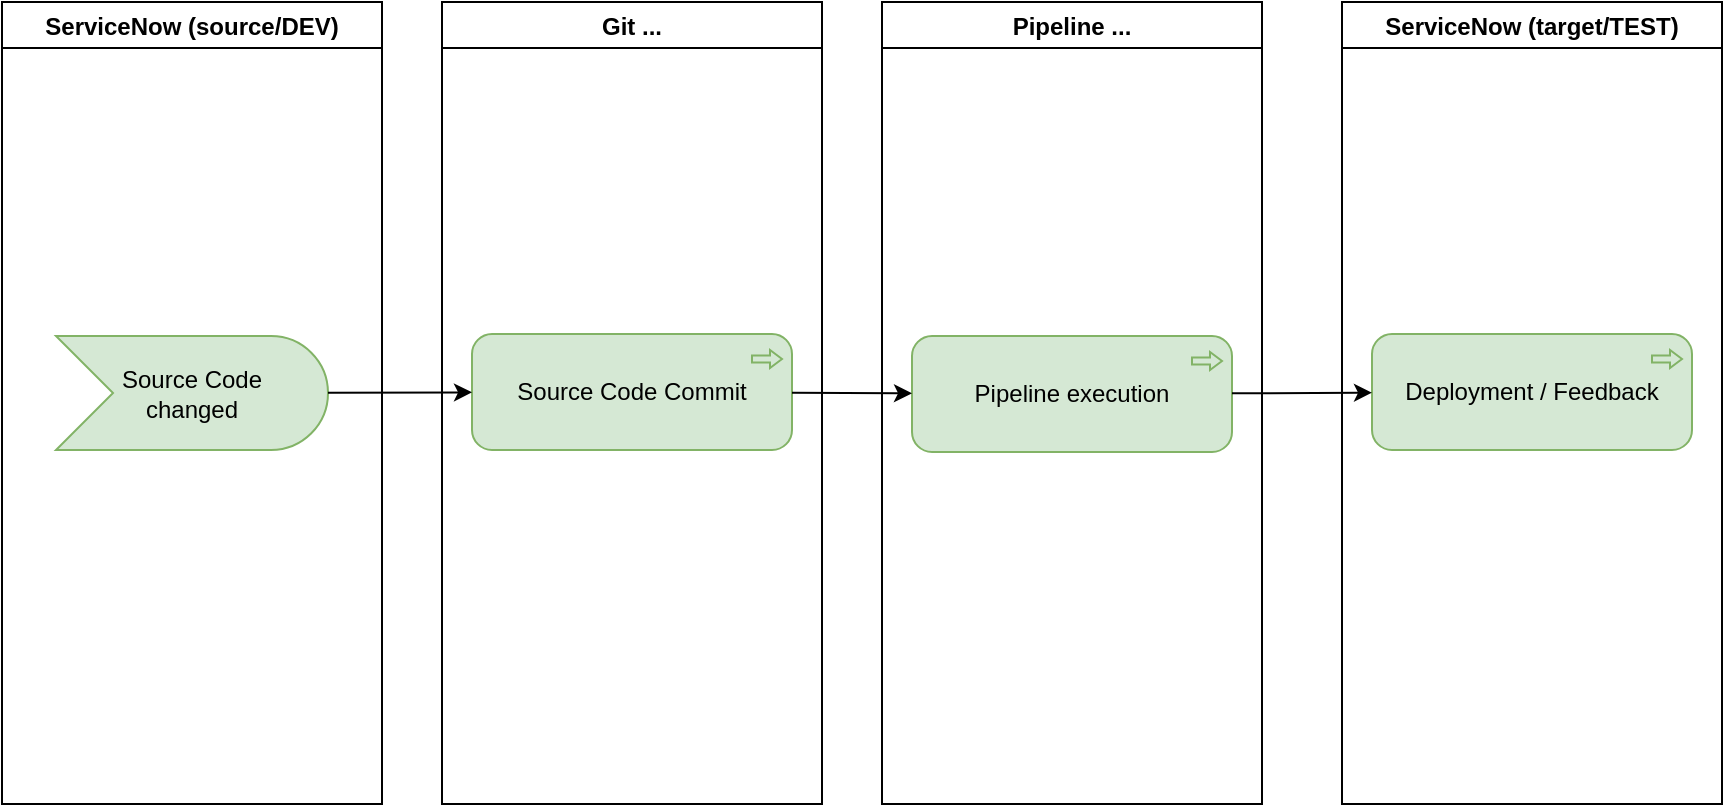 <mxfile version="21.3.3" type="github" pages="5">
  <diagram id="Sc14ZII5uoRKNZlVD90k" name="concept">
    <mxGraphModel dx="1809" dy="973" grid="1" gridSize="10" guides="1" tooltips="1" connect="1" arrows="1" fold="1" page="1" pageScale="1" pageWidth="1169" pageHeight="827" math="0" shadow="0">
      <root>
        <mxCell id="0" />
        <mxCell id="1" parent="0" />
        <mxCell id="puMBQeqeTpWvrjrb3OdP-1" value="ServiceNow (source/DEV)" style="swimlane;" vertex="1" parent="1">
          <mxGeometry x="140" y="190" width="190" height="401" as="geometry">
            <mxRectangle x="10" y="190" width="110" height="30" as="alternateBounds" />
          </mxGeometry>
        </mxCell>
        <mxCell id="v-R775QLb7K6Q67dEHI1-1" value="Source Code &lt;br&gt;changed" style="html=1;outlineConnect=0;whiteSpace=wrap;fillColor=#d5e8d4;shape=mxgraph.archimate3.event;strokeColor=#82b366;" vertex="1" parent="puMBQeqeTpWvrjrb3OdP-1">
          <mxGeometry x="27" y="167" width="136" height="57" as="geometry" />
        </mxCell>
        <mxCell id="puMBQeqeTpWvrjrb3OdP-14" value="Git ..." style="swimlane;" vertex="1" parent="1">
          <mxGeometry x="360" y="190" width="190" height="401" as="geometry" />
        </mxCell>
        <mxCell id="7e_bq4CgVROszNn9BkB4-1" value="Source Code Commit" style="html=1;outlineConnect=0;whiteSpace=wrap;fillColor=#d5e8d4;shape=mxgraph.archimate3.application;appType=proc;archiType=rounded;strokeColor=#82b366;" vertex="1" parent="puMBQeqeTpWvrjrb3OdP-14">
          <mxGeometry x="15" y="166" width="160" height="58" as="geometry" />
        </mxCell>
        <mxCell id="puMBQeqeTpWvrjrb3OdP-15" value="Pipeline ..." style="swimlane;" vertex="1" parent="1">
          <mxGeometry x="580" y="190" width="190" height="401" as="geometry" />
        </mxCell>
        <mxCell id="FpccCggEMooWjYoVqN9N-2" value="Pipeline execution" style="html=1;outlineConnect=0;whiteSpace=wrap;fillColor=#d5e8d4;shape=mxgraph.archimate3.application;appType=proc;archiType=rounded;strokeColor=#82b366;" vertex="1" parent="puMBQeqeTpWvrjrb3OdP-15">
          <mxGeometry x="15" y="167" width="160" height="58" as="geometry" />
        </mxCell>
        <mxCell id="puMBQeqeTpWvrjrb3OdP-16" value="ServiceNow (target/TEST)" style="swimlane;" vertex="1" parent="1">
          <mxGeometry x="810" y="190" width="190" height="401" as="geometry">
            <mxRectangle x="10" y="190" width="110" height="30" as="alternateBounds" />
          </mxGeometry>
        </mxCell>
        <mxCell id="FpccCggEMooWjYoVqN9N-5" value="Deployment / Feedback" style="html=1;outlineConnect=0;whiteSpace=wrap;fillColor=#d5e8d4;shape=mxgraph.archimate3.application;appType=proc;archiType=rounded;strokeColor=#82b366;" vertex="1" parent="puMBQeqeTpWvrjrb3OdP-16">
          <mxGeometry x="15" y="166" width="160" height="58" as="geometry" />
        </mxCell>
        <mxCell id="FpccCggEMooWjYoVqN9N-1" value="" style="edgeStyle=none;rounded=0;orthogonalLoop=1;jettySize=auto;html=1;fontSize=6;" edge="1" parent="1" source="v-R775QLb7K6Q67dEHI1-1" target="7e_bq4CgVROszNn9BkB4-1">
          <mxGeometry relative="1" as="geometry">
            <mxPoint x="332" y="104" as="sourcePoint" />
            <mxPoint x="332" y="201" as="targetPoint" />
          </mxGeometry>
        </mxCell>
        <mxCell id="FpccCggEMooWjYoVqN9N-3" value="" style="edgeStyle=none;rounded=0;orthogonalLoop=1;jettySize=auto;html=1;fontSize=6;" edge="1" parent="1" source="7e_bq4CgVROszNn9BkB4-1" target="FpccCggEMooWjYoVqN9N-2">
          <mxGeometry relative="1" as="geometry">
            <mxPoint x="313" y="395" as="sourcePoint" />
            <mxPoint x="385" y="395" as="targetPoint" />
          </mxGeometry>
        </mxCell>
        <mxCell id="FpccCggEMooWjYoVqN9N-4" value="" style="edgeStyle=none;rounded=0;orthogonalLoop=1;jettySize=auto;html=1;fontSize=6;" edge="1" parent="1" source="FpccCggEMooWjYoVqN9N-2" target="FpccCggEMooWjYoVqN9N-5">
          <mxGeometry relative="1" as="geometry">
            <mxPoint x="323" y="405" as="sourcePoint" />
            <mxPoint x="395" y="405" as="targetPoint" />
          </mxGeometry>
        </mxCell>
      </root>
    </mxGraphModel>
  </diagram>
  <diagram name="SnUpdate" id="tdeDllHcojzimRUx3aYF">
    <mxGraphModel dx="2171" dy="1167" grid="0" gridSize="10" guides="1" tooltips="1" connect="1" arrows="1" fold="1" page="1" pageScale="1" pageWidth="1169" pageHeight="827" math="0" shadow="0">
      <root>
        <mxCell id="0" />
        <mxCell id="1" parent="0" />
        <mxCell id="HnHZtSFfSMReXQ9yPPB1-2" value="ServiceNow object" style="html=1;outlineConnect=0;whiteSpace=wrap;fillColor=#d5e8d4;shape=mxgraph.archimate3.application;appType=comp;archiType=square;strokeColor=#82b366;verticalAlign=middle;align=center;" parent="1" vertex="1">
          <mxGeometry x="387" y="268.25" width="151" height="71.5" as="geometry" />
        </mxCell>
        <mxCell id="HnHZtSFfSMReXQ9yPPB1-6" value="ServiceNow object created/updated" style="html=1;outlineConnect=0;whiteSpace=wrap;fillColor=#d5e8d4;shape=mxgraph.archimate3.event;strokeColor=#82b366;" parent="1" vertex="1">
          <mxGeometry x="171" y="275.5" width="136" height="57" as="geometry" />
        </mxCell>
        <mxCell id="HnHZtSFfSMReXQ9yPPB1-7" value="" style="edgeStyle=none;rounded=0;orthogonalLoop=1;jettySize=auto;html=1;fontSize=6;" parent="1" source="HnHZtSFfSMReXQ9yPPB1-6" target="HnHZtSFfSMReXQ9yPPB1-2" edge="1">
          <mxGeometry relative="1" as="geometry">
            <mxPoint x="365.5" y="208.25" as="sourcePoint" />
            <mxPoint x="415.406" y="292.25" as="targetPoint" />
          </mxGeometry>
        </mxCell>
        <mxCell id="HnHZtSFfSMReXQ9yPPB1-8" value="&lt;div style=&quot;box-sizing: border-box ; width: 100% ; background: #e4e4e4 ; padding: 2px&quot;&gt;&amp;lt;&amp;nbsp;sys_update_set&amp;nbsp;&amp;gt;&lt;/div&gt;&lt;table style=&quot;width: 100% ; font-size: 1em&quot; cellpadding=&quot;2&quot; cellspacing=&quot;0&quot;&gt;&lt;tbody&gt;&lt;tr&gt;&lt;td&gt;PK&lt;/td&gt;&lt;td&gt;sys_id&lt;/td&gt;&lt;/tr&gt;&lt;tr&gt;&lt;td&gt;&lt;/td&gt;&lt;td&gt;state&lt;/td&gt;&lt;/tr&gt;&lt;tr&gt;&lt;td&gt;&lt;br&gt;&lt;/td&gt;&lt;td&gt;&lt;br&gt;&lt;/td&gt;&lt;/tr&gt;&lt;tr&gt;&lt;td&gt;&lt;br&gt;&lt;/td&gt;&lt;td&gt;&lt;/td&gt;&lt;/tr&gt;&lt;/tbody&gt;&lt;/table&gt;" style="verticalAlign=top;align=left;overflow=fill;html=1;rounded=0;shadow=0;comic=0;labelBackgroundColor=none;strokeWidth=1;fontFamily=Verdana;fontSize=12" parent="1" vertex="1">
          <mxGeometry x="809" y="169" width="134" height="90" as="geometry" />
        </mxCell>
        <mxCell id="HnHZtSFfSMReXQ9yPPB1-13" value="" style="html=1;endArrow=open;elbow=vertical;endFill=0;dashed=1;dashPattern=1 4;rounded=0;fillColor=#00b9f2;" parent="1" source="HnHZtSFfSMReXQ9yPPB1-2" target="w_9lB5d_g-edfzFSBor1-1" edge="1">
          <mxGeometry width="160" relative="1" as="geometry">
            <mxPoint x="595.999" y="295.25" as="sourcePoint" />
            <mxPoint x="742.261" y="405.25" as="targetPoint" />
          </mxGeometry>
        </mxCell>
        <mxCell id="w_9lB5d_g-edfzFSBor1-1" value="&lt;div style=&quot;box-sizing: border-box ; width: 100% ; background: #e4e4e4 ; padding: 2px&quot;&gt;&amp;lt;&amp;nbsp;sys_update_xml&amp;nbsp;&amp;gt;&lt;/div&gt;&lt;table style=&quot;width: 100% ; font-size: 1em&quot; cellpadding=&quot;2&quot; cellspacing=&quot;0&quot;&gt;&lt;tbody&gt;&lt;tr&gt;&lt;td&gt;PK&lt;/td&gt;&lt;td&gt;sys_id&lt;/td&gt;&lt;/tr&gt;&lt;tr&gt;&lt;td&gt;&lt;/td&gt;&lt;td&gt;payload&lt;br&gt;name&lt;/td&gt;&lt;/tr&gt;&lt;tr&gt;&lt;td&gt;&lt;br&gt;&lt;/td&gt;&lt;td&gt;&lt;br&gt;&lt;/td&gt;&lt;/tr&gt;&lt;tr&gt;&lt;td&gt;&lt;br&gt;&lt;/td&gt;&lt;td&gt;&lt;/td&gt;&lt;/tr&gt;&lt;/tbody&gt;&lt;/table&gt;" style="verticalAlign=top;align=left;overflow=fill;html=1;rounded=0;shadow=0;comic=0;labelBackgroundColor=none;strokeWidth=1;fontFamily=Verdana;fontSize=12" vertex="1" parent="1">
          <mxGeometry x="618" y="259" width="134" height="90" as="geometry" />
        </mxCell>
        <mxCell id="w_9lB5d_g-edfzFSBor1-2" value="" style="html=1;endArrow=open;elbow=vertical;endFill=0;dashed=1;dashPattern=1 4;rounded=0;fillColor=#00b9f2;" edge="1" parent="1" source="w_9lB5d_g-edfzFSBor1-1" target="HnHZtSFfSMReXQ9yPPB1-8">
          <mxGeometry width="160" relative="1" as="geometry">
            <mxPoint x="720" y="182.75" as="sourcePoint" />
            <mxPoint x="579" y="176.75" as="targetPoint" />
          </mxGeometry>
        </mxCell>
      </root>
    </mxGraphModel>
  </diagram>
  <diagram name="GitHub" id="6QIpwZjDjoLpeh9Ns2bE">
    <mxGraphModel dx="2171" dy="1167" grid="0" gridSize="10" guides="1" tooltips="1" connect="1" arrows="1" fold="1" page="1" pageScale="1" pageWidth="1169" pageHeight="827" math="0" shadow="0">
      <root>
        <mxCell id="Zt4jJr7SUkMoKh3GxuXT-0" />
        <mxCell id="Zt4jJr7SUkMoKh3GxuXT-1" parent="Zt4jJr7SUkMoKh3GxuXT-0" />
        <mxCell id="Zt4jJr7SUkMoKh3GxuXT-3" value="Business Rule" style="html=1;outlineConnect=0;whiteSpace=wrap;fillColor=#d5e8d4;shape=mxgraph.archimate3.application;appType=comp;archiType=square;strokeColor=#82b366;verticalAlign=top;align=left;" vertex="1" parent="Zt4jJr7SUkMoKh3GxuXT-1">
          <mxGeometry x="179" y="257.5" width="307" height="110" as="geometry" />
        </mxCell>
        <mxCell id="Zt4jJr7SUkMoKh3GxuXT-4" value="&amp;lt;Commit2GitRepository&amp;gt;" style="html=1;outlineConnect=0;whiteSpace=wrap;fillColor=#d5e8d4;shape=mxgraph.archimate3.application;appType=proc;archiType=rounded;strokeColor=#82b366;" vertex="1" parent="Zt4jJr7SUkMoKh3GxuXT-1">
          <mxGeometry x="202.5" y="281.5" width="260" height="58" as="geometry" />
        </mxCell>
        <mxCell id="Zt4jJr7SUkMoKh3GxuXT-5" value="SubFlow" style="html=1;outlineConnect=0;whiteSpace=wrap;fillColor=#d5e8d4;shape=mxgraph.archimate3.application;appType=comp;archiType=square;strokeColor=#82b366;verticalAlign=top;align=left;" vertex="1" parent="Zt4jJr7SUkMoKh3GxuXT-1">
          <mxGeometry x="179" y="390" width="306" height="102" as="geometry" />
        </mxCell>
        <mxCell id="Zt4jJr7SUkMoKh3GxuXT-6" value="&amp;lt;DevSecOps-Commit-UpdateSet&amp;gt;" style="html=1;outlineConnect=0;whiteSpace=wrap;fillColor=#d5e8d4;shape=mxgraph.archimate3.application;appType=proc;archiType=rounded;strokeColor=#82b366;verticalAlign=middle;" vertex="1" parent="Zt4jJr7SUkMoKh3GxuXT-1">
          <mxGeometry x="205" y="412.5" width="260" height="58.5" as="geometry" />
        </mxCell>
        <mxCell id="Zt4jJr7SUkMoKh3GxuXT-7" value="Update Set &lt;br&gt;completed" style="html=1;outlineConnect=0;whiteSpace=wrap;fillColor=#d5e8d4;shape=mxgraph.archimate3.event;strokeColor=#82b366;" vertex="1" parent="Zt4jJr7SUkMoKh3GxuXT-1">
          <mxGeometry x="264" y="127.5" width="136" height="57" as="geometry" />
        </mxCell>
        <mxCell id="Zt4jJr7SUkMoKh3GxuXT-8" value="" style="edgeStyle=none;rounded=0;orthogonalLoop=1;jettySize=auto;html=1;fontSize=6;" edge="1" parent="Zt4jJr7SUkMoKh3GxuXT-1" source="Zt4jJr7SUkMoKh3GxuXT-7" target="Zt4jJr7SUkMoKh3GxuXT-4">
          <mxGeometry relative="1" as="geometry">
            <mxPoint x="282.5" y="197.5" as="sourcePoint" />
            <mxPoint x="327.5" y="197.5" as="targetPoint" />
          </mxGeometry>
        </mxCell>
        <mxCell id="Zt4jJr7SUkMoKh3GxuXT-9" value="&lt;div style=&quot;box-sizing: border-box ; width: 100% ; background: #e4e4e4 ; padding: 2px&quot;&gt;&amp;lt;&amp;nbsp;sys_update_set&amp;nbsp;&amp;gt;&lt;/div&gt;&lt;table style=&quot;width: 100% ; font-size: 1em&quot; cellpadding=&quot;2&quot; cellspacing=&quot;0&quot;&gt;&lt;tbody&gt;&lt;tr&gt;&lt;td&gt;PK&lt;/td&gt;&lt;td&gt;sys_id&lt;/td&gt;&lt;/tr&gt;&lt;tr&gt;&lt;td&gt;&lt;/td&gt;&lt;td&gt;state&lt;/td&gt;&lt;/tr&gt;&lt;tr&gt;&lt;td&gt;&lt;br&gt;&lt;/td&gt;&lt;td&gt;&lt;br&gt;&lt;/td&gt;&lt;/tr&gt;&lt;tr&gt;&lt;td&gt;&lt;br&gt;&lt;/td&gt;&lt;td&gt;&lt;/td&gt;&lt;/tr&gt;&lt;/tbody&gt;&lt;/table&gt;" style="verticalAlign=top;align=left;overflow=fill;html=1;rounded=0;shadow=0;comic=0;labelBackgroundColor=none;strokeWidth=1;fontFamily=Verdana;fontSize=12" vertex="1" parent="Zt4jJr7SUkMoKh3GxuXT-1">
          <mxGeometry x="486" y="111" width="134" height="90" as="geometry" />
        </mxCell>
        <mxCell id="Zt4jJr7SUkMoKh3GxuXT-10" value="GitHub" style="swimlane;" vertex="1" parent="Zt4jJr7SUkMoKh3GxuXT-1">
          <mxGeometry x="812" y="390" width="121" height="96" as="geometry" />
        </mxCell>
        <mxCell id="Zt4jJr7SUkMoKh3GxuXT-11" value="API" style="html=1;outlineConnect=0;whiteSpace=wrap;fillColor=#dae8fc;shape=mxgraph.archimate3.application;appType=interface;archiType=square;strokeColor=#6c8ebf;verticalAlign=middle;" vertex="1" parent="Zt4jJr7SUkMoKh3GxuXT-10">
          <mxGeometry x="24.5" y="32.25" width="72" height="35" as="geometry" />
        </mxCell>
        <mxCell id="Zt4jJr7SUkMoKh3GxuXT-12" value="" style="html=1;endArrow=block;dashed=1;elbow=vertical;endFill=1;dashPattern=6 4;rounded=0;fontSize=12;" edge="1" parent="Zt4jJr7SUkMoKh3GxuXT-1" source="Zt4jJr7SUkMoKh3GxuXT-4" target="Zt4jJr7SUkMoKh3GxuXT-6">
          <mxGeometry width="160" relative="1" as="geometry">
            <mxPoint x="255.5" y="492.5" as="sourcePoint" />
            <mxPoint x="488.04" y="541" as="targetPoint" />
          </mxGeometry>
        </mxCell>
        <mxCell id="Zt4jJr7SUkMoKh3GxuXT-14" value="" style="html=1;endArrow=open;elbow=vertical;endFill=0;dashed=1;dashPattern=1 4;rounded=0;fillColor=#00b9f2;" edge="1" parent="Zt4jJr7SUkMoKh3GxuXT-1" source="Zt4jJr7SUkMoKh3GxuXT-7" target="Zt4jJr7SUkMoKh3GxuXT-9">
          <mxGeometry width="160" relative="1" as="geometry">
            <mxPoint x="512.999" y="284.5" as="sourcePoint" />
            <mxPoint x="659.261" y="394.5" as="targetPoint" />
          </mxGeometry>
        </mxCell>
        <mxCell id="Zt4jJr7SUkMoKh3GxuXT-15" value="" style="html=1;endArrow=block;dashed=1;elbow=vertical;endFill=1;dashPattern=6 4;rounded=0;fontSize=12;" edge="1" parent="Zt4jJr7SUkMoKh3GxuXT-1" source="Zt4jJr7SUkMoKh3GxuXT-19" target="Zt4jJr7SUkMoKh3GxuXT-11">
          <mxGeometry width="160" relative="1" as="geometry">
            <mxPoint x="714" y="696.524" as="sourcePoint" />
            <mxPoint x="718.5" y="660.646" as="targetPoint" />
          </mxGeometry>
        </mxCell>
        <mxCell id="Zt4jJr7SUkMoKh3GxuXT-16" value="Flow Action" style="html=1;outlineConnect=0;whiteSpace=wrap;fillColor=#d5e8d4;shape=mxgraph.archimate3.application;appType=comp;archiType=square;strokeColor=#82b366;verticalAlign=top;" vertex="1" parent="Zt4jJr7SUkMoKh3GxuXT-1">
          <mxGeometry x="529" y="392" width="239" height="96" as="geometry" />
        </mxCell>
        <mxCell id="Zt4jJr7SUkMoKh3GxuXT-19" value="&amp;lt;Create or update a File&amp;gt;" style="html=1;outlineConnect=0;whiteSpace=wrap;fillColor=#d5e8d4;shape=mxgraph.archimate3.application;appType=proc;archiType=rounded;strokeColor=#82b366;" vertex="1" parent="Zt4jJr7SUkMoKh3GxuXT-1">
          <mxGeometry x="573" y="418.75" width="175" height="46" as="geometry" />
        </mxCell>
        <mxCell id="Zt4jJr7SUkMoKh3GxuXT-20" value="" style="html=1;endArrow=block;dashed=1;elbow=vertical;endFill=1;dashPattern=6 4;rounded=0;fontSize=12;" edge="1" parent="Zt4jJr7SUkMoKh3GxuXT-1" source="Zt4jJr7SUkMoKh3GxuXT-6" target="Zt4jJr7SUkMoKh3GxuXT-19">
          <mxGeometry width="160" relative="1" as="geometry">
            <mxPoint x="835" y="506" as="sourcePoint" />
            <mxPoint x="967" y="512" as="targetPoint" />
          </mxGeometry>
        </mxCell>
        <mxCell id="Zt4jJr7SUkMoKh3GxuXT-24" value="As many SubFlow calls as relevant JS Scripts" style="strokeWidth=1;shadow=0;dashed=0;align=center;html=1;shape=mxgraph.mockup.text.stickyNote2;fontColor=#666666;mainText=;fontSize=17;whiteSpace=wrap;fillColor=#ffffcc;strokeColor=#F62E00;" vertex="1" parent="Zt4jJr7SUkMoKh3GxuXT-1">
          <mxGeometry x="583.5" y="250" width="154" height="107" as="geometry" />
        </mxCell>
        <mxCell id="Zt4jJr7SUkMoKh3GxuXT-25" value="&lt;div style=&quot;box-sizing: border-box ; width: 100% ; background: #e4e4e4 ; padding: 2px&quot;&gt;&amp;lt;&amp;nbsp;sys_update_xml&amp;nbsp;&amp;gt;&lt;/div&gt;&lt;table style=&quot;width: 100% ; font-size: 1em&quot; cellpadding=&quot;2&quot; cellspacing=&quot;0&quot;&gt;&lt;tbody&gt;&lt;tr&gt;&lt;td&gt;PK&lt;/td&gt;&lt;td&gt;sys_id&lt;/td&gt;&lt;/tr&gt;&lt;tr&gt;&lt;td&gt;&lt;/td&gt;&lt;td&gt;payload&lt;br&gt;name&lt;/td&gt;&lt;/tr&gt;&lt;tr&gt;&lt;td&gt;&lt;br&gt;&lt;/td&gt;&lt;td&gt;&lt;br&gt;&lt;/td&gt;&lt;/tr&gt;&lt;tr&gt;&lt;td&gt;&lt;br&gt;&lt;/td&gt;&lt;td&gt;&lt;/td&gt;&lt;/tr&gt;&lt;/tbody&gt;&lt;/table&gt;" style="verticalAlign=top;align=left;overflow=fill;html=1;rounded=0;shadow=0;comic=0;labelBackgroundColor=none;strokeWidth=1;fontFamily=Verdana;fontSize=12" vertex="1" parent="Zt4jJr7SUkMoKh3GxuXT-1">
          <mxGeometry x="695" y="111" width="134" height="90" as="geometry" />
        </mxCell>
        <mxCell id="Zt4jJr7SUkMoKh3GxuXT-26" value="" style="html=1;endArrow=open;elbow=vertical;endFill=0;dashed=1;dashPattern=1 4;rounded=0;fillColor=#00b9f2;" edge="1" parent="Zt4jJr7SUkMoKh3GxuXT-1" source="Zt4jJr7SUkMoKh3GxuXT-9" target="Zt4jJr7SUkMoKh3GxuXT-25">
          <mxGeometry width="160" relative="1" as="geometry">
            <mxPoint x="410" y="166" as="sourcePoint" />
            <mxPoint x="496" y="166" as="targetPoint" />
          </mxGeometry>
        </mxCell>
      </root>
    </mxGraphModel>
  </diagram>
  <diagram name="Copy of Copy of Page-1" id="8cnrJujduX2VeUKDUikc">
    <mxGraphModel dx="2171" dy="1167" grid="0" gridSize="10" guides="1" tooltips="1" connect="1" arrows="1" fold="1" page="1" pageScale="1" pageWidth="1169" pageHeight="827" math="0" shadow="0">
      <root>
        <mxCell id="0cq8JgJz1qwuGxeb9Wd8-0" />
        <mxCell id="0cq8JgJz1qwuGxeb9Wd8-1" parent="0cq8JgJz1qwuGxeb9Wd8-0" />
        <mxCell id="0cq8JgJz1qwuGxeb9Wd8-2" value="Script Include" style="html=1;outlineConnect=0;whiteSpace=wrap;fillColor=#fff2cc;shape=mxgraph.archimate3.application;appType=comp;archiType=square;strokeColor=#d6b656;verticalAlign=bottom;align=right;dashed=1;" vertex="1" parent="0cq8JgJz1qwuGxeb9Wd8-1">
          <mxGeometry x="400" y="236" width="335" height="253" as="geometry" />
        </mxCell>
        <mxCell id="0cq8JgJz1qwuGxeb9Wd8-3" value="Business Rule" style="html=1;outlineConnect=0;whiteSpace=wrap;fillColor=#d5e8d4;shape=mxgraph.archimate3.application;appType=comp;archiType=square;strokeColor=#82b366;verticalAlign=top;align=left;" vertex="1" parent="0cq8JgJz1qwuGxeb9Wd8-1">
          <mxGeometry x="179" y="176.5" width="307" height="110" as="geometry" />
        </mxCell>
        <mxCell id="0cq8JgJz1qwuGxeb9Wd8-4" value="&amp;lt;Commit2GitRepository&amp;gt;" style="html=1;outlineConnect=0;whiteSpace=wrap;fillColor=#d5e8d4;shape=mxgraph.archimate3.application;appType=proc;archiType=rounded;strokeColor=#82b366;" vertex="1" parent="0cq8JgJz1qwuGxeb9Wd8-1">
          <mxGeometry x="202.5" y="200.5" width="260" height="58" as="geometry" />
        </mxCell>
        <mxCell id="0cq8JgJz1qwuGxeb9Wd8-5" value="SubFlow" style="html=1;outlineConnect=0;whiteSpace=wrap;fillColor=#d5e8d4;shape=mxgraph.archimate3.application;appType=comp;archiType=square;strokeColor=#82b366;verticalAlign=top;align=left;" vertex="1" parent="0cq8JgJz1qwuGxeb9Wd8-1">
          <mxGeometry x="179" y="309" width="306" height="102" as="geometry" />
        </mxCell>
        <mxCell id="0cq8JgJz1qwuGxeb9Wd8-6" value="&amp;lt;ALDI DevOps resume GitLab Job&amp;gt;" style="html=1;outlineConnect=0;whiteSpace=wrap;fillColor=#d5e8d4;shape=mxgraph.archimate3.application;appType=proc;archiType=rounded;strokeColor=#82b366;verticalAlign=middle;" vertex="1" parent="0cq8JgJz1qwuGxeb9Wd8-1">
          <mxGeometry x="205" y="331.5" width="260" height="58.5" as="geometry" />
        </mxCell>
        <mxCell id="0cq8JgJz1qwuGxeb9Wd8-7" value="Update Set &lt;br&gt;completed" style="html=1;outlineConnect=0;whiteSpace=wrap;fillColor=#d5e8d4;shape=mxgraph.archimate3.event;strokeColor=#82b366;" vertex="1" parent="0cq8JgJz1qwuGxeb9Wd8-1">
          <mxGeometry x="264" y="46.5" width="136" height="57" as="geometry" />
        </mxCell>
        <mxCell id="0cq8JgJz1qwuGxeb9Wd8-8" value="" style="edgeStyle=none;rounded=0;orthogonalLoop=1;jettySize=auto;html=1;fontSize=6;" edge="1" parent="0cq8JgJz1qwuGxeb9Wd8-1" source="0cq8JgJz1qwuGxeb9Wd8-7" target="0cq8JgJz1qwuGxeb9Wd8-4">
          <mxGeometry relative="1" as="geometry">
            <mxPoint x="282.5" y="116.5" as="sourcePoint" />
            <mxPoint x="327.5" y="116.5" as="targetPoint" />
          </mxGeometry>
        </mxCell>
        <mxCell id="0cq8JgJz1qwuGxeb9Wd8-9" value="&lt;div style=&quot;box-sizing: border-box ; width: 100% ; background: #e4e4e4 ; padding: 2px&quot;&gt;&amp;lt;&amp;nbsp;sys_update_set&amp;nbsp;&amp;gt;&lt;/div&gt;&lt;table style=&quot;width: 100% ; font-size: 1em&quot; cellpadding=&quot;2&quot; cellspacing=&quot;0&quot;&gt;&lt;tbody&gt;&lt;tr&gt;&lt;td&gt;PK&lt;/td&gt;&lt;td&gt;sys_id&lt;/td&gt;&lt;/tr&gt;&lt;tr&gt;&lt;td&gt;&lt;/td&gt;&lt;td&gt;state&lt;/td&gt;&lt;/tr&gt;&lt;tr&gt;&lt;td&gt;&lt;br&gt;&lt;/td&gt;&lt;td&gt;&lt;br&gt;&lt;/td&gt;&lt;/tr&gt;&lt;tr&gt;&lt;td&gt;&lt;br&gt;&lt;/td&gt;&lt;td&gt;&lt;/td&gt;&lt;/tr&gt;&lt;/tbody&gt;&lt;/table&gt;" style="verticalAlign=top;align=left;overflow=fill;html=1;rounded=0;shadow=0;comic=0;labelBackgroundColor=none;strokeWidth=1;fontFamily=Verdana;fontSize=12" vertex="1" parent="0cq8JgJz1qwuGxeb9Wd8-1">
          <mxGeometry x="486" y="30" width="134" height="90" as="geometry" />
        </mxCell>
        <mxCell id="0cq8JgJz1qwuGxeb9Wd8-10" value="GitLab" style="swimlane;" vertex="1" parent="0cq8JgJz1qwuGxeb9Wd8-1">
          <mxGeometry x="866" y="224.5" width="121" height="90" as="geometry" />
        </mxCell>
        <mxCell id="0cq8JgJz1qwuGxeb9Wd8-11" value="API" style="html=1;outlineConnect=0;whiteSpace=wrap;fillColor=#dae8fc;shape=mxgraph.archimate3.application;appType=interface;archiType=square;strokeColor=#6c8ebf;verticalAlign=middle;" vertex="1" parent="0cq8JgJz1qwuGxeb9Wd8-10">
          <mxGeometry x="24.5" y="35.5" width="72" height="35" as="geometry" />
        </mxCell>
        <mxCell id="0cq8JgJz1qwuGxeb9Wd8-12" value="" style="html=1;endArrow=block;dashed=1;elbow=vertical;endFill=1;dashPattern=6 4;rounded=0;fontSize=12;" edge="1" parent="0cq8JgJz1qwuGxeb9Wd8-1" source="0cq8JgJz1qwuGxeb9Wd8-4" target="0cq8JgJz1qwuGxeb9Wd8-6">
          <mxGeometry width="160" relative="1" as="geometry">
            <mxPoint x="255.5" y="411.5" as="sourcePoint" />
            <mxPoint x="488.04" y="460" as="targetPoint" />
          </mxGeometry>
        </mxCell>
        <mxCell id="0cq8JgJz1qwuGxeb9Wd8-13" value="ALDIDevOpsSrGitLab" style="html=1;outlineConnect=0;whiteSpace=wrap;fillColor=#d5e8d4;shape=mxgraph.archimate3.application;appType=comp;archiType=square;strokeColor=#82b366;verticalAlign=middle;" vertex="1" parent="0cq8JgJz1qwuGxeb9Wd8-1">
          <mxGeometry x="529" y="411" width="190" height="52" as="geometry" />
        </mxCell>
        <mxCell id="0cq8JgJz1qwuGxeb9Wd8-14" value="" style="html=1;endArrow=open;elbow=vertical;endFill=0;dashed=1;dashPattern=1 4;rounded=0;fillColor=#00b9f2;" edge="1" parent="0cq8JgJz1qwuGxeb9Wd8-1" source="0cq8JgJz1qwuGxeb9Wd8-7" target="0cq8JgJz1qwuGxeb9Wd8-9">
          <mxGeometry width="160" relative="1" as="geometry">
            <mxPoint x="512.999" y="203.5" as="sourcePoint" />
            <mxPoint x="659.261" y="313.5" as="targetPoint" />
          </mxGeometry>
        </mxCell>
        <mxCell id="0cq8JgJz1qwuGxeb9Wd8-15" value="" style="html=1;endArrow=block;dashed=1;elbow=vertical;endFill=1;dashPattern=6 4;rounded=0;fontSize=12;" edge="1" parent="0cq8JgJz1qwuGxeb9Wd8-1" source="0cq8JgJz1qwuGxeb9Wd8-16" target="0cq8JgJz1qwuGxeb9Wd8-11">
          <mxGeometry width="160" relative="1" as="geometry">
            <mxPoint x="714" y="615.524" as="sourcePoint" />
            <mxPoint x="718.5" y="579.646" as="targetPoint" />
          </mxGeometry>
        </mxCell>
        <mxCell id="0cq8JgJz1qwuGxeb9Wd8-16" value="Flow Action" style="html=1;outlineConnect=0;whiteSpace=wrap;fillColor=#d5e8d4;shape=mxgraph.archimate3.application;appType=comp;archiType=square;strokeColor=#82b366;verticalAlign=top;" vertex="1" parent="0cq8JgJz1qwuGxeb9Wd8-1">
          <mxGeometry x="529" y="176.5" width="300" height="202" as="geometry" />
        </mxCell>
        <mxCell id="0cq8JgJz1qwuGxeb9Wd8-17" value="&amp;lt;ALDI&amp;nbsp;DevOps Get Job response&amp;gt;" style="html=1;outlineConnect=0;whiteSpace=wrap;fillColor=#d5e8d4;shape=mxgraph.archimate3.application;appType=proc;archiType=rounded;strokeColor=#82b366;" vertex="1" parent="0cq8JgJz1qwuGxeb9Wd8-1">
          <mxGeometry x="541" y="259.5" width="276" height="46" as="geometry" />
        </mxCell>
        <mxCell id="0cq8JgJz1qwuGxeb9Wd8-18" value="&amp;lt;ALDI&amp;nbsp;DevOps Get Artifact as Table Attachment&amp;gt;" style="html=1;outlineConnect=0;whiteSpace=wrap;fillColor=#d5e8d4;shape=mxgraph.archimate3.application;appType=proc;archiType=rounded;strokeColor=#82b366;" vertex="1" parent="0cq8JgJz1qwuGxeb9Wd8-1">
          <mxGeometry x="541" y="200.5" width="276" height="46" as="geometry" />
        </mxCell>
        <mxCell id="0cq8JgJz1qwuGxeb9Wd8-19" value="&amp;lt;ALDI&amp;nbsp;DevOps GitLab REST call&amp;gt;" style="html=1;outlineConnect=0;whiteSpace=wrap;fillColor=#d5e8d4;shape=mxgraph.archimate3.application;appType=proc;archiType=rounded;strokeColor=#82b366;" vertex="1" parent="0cq8JgJz1qwuGxeb9Wd8-1">
          <mxGeometry x="540" y="318.5" width="276" height="46" as="geometry" />
        </mxCell>
        <mxCell id="0cq8JgJz1qwuGxeb9Wd8-20" value="" style="html=1;endArrow=block;dashed=1;elbow=vertical;endFill=1;dashPattern=6 4;rounded=0;fontSize=12;" edge="1" parent="0cq8JgJz1qwuGxeb9Wd8-1" source="0cq8JgJz1qwuGxeb9Wd8-6" target="0cq8JgJz1qwuGxeb9Wd8-19">
          <mxGeometry width="160" relative="1" as="geometry">
            <mxPoint x="835" y="425" as="sourcePoint" />
            <mxPoint x="967" y="431" as="targetPoint" />
          </mxGeometry>
        </mxCell>
        <mxCell id="0cq8JgJz1qwuGxeb9Wd8-21" value="" style="html=1;endArrow=block;dashed=1;elbow=vertical;endFill=1;dashPattern=6 4;rounded=0;fontSize=12;" edge="1" parent="0cq8JgJz1qwuGxeb9Wd8-1" source="0cq8JgJz1qwuGxeb9Wd8-6" target="0cq8JgJz1qwuGxeb9Wd8-17">
          <mxGeometry width="160" relative="1" as="geometry">
            <mxPoint x="388" y="606" as="sourcePoint" />
            <mxPoint x="628" y="506" as="targetPoint" />
          </mxGeometry>
        </mxCell>
        <mxCell id="0cq8JgJz1qwuGxeb9Wd8-22" value="" style="html=1;endArrow=block;dashed=1;elbow=vertical;endFill=1;dashPattern=6 4;rounded=0;fontSize=12;" edge="1" parent="0cq8JgJz1qwuGxeb9Wd8-1" source="0cq8JgJz1qwuGxeb9Wd8-4" target="0cq8JgJz1qwuGxeb9Wd8-18">
          <mxGeometry width="160" relative="1" as="geometry">
            <mxPoint x="330" y="277" as="sourcePoint" />
            <mxPoint x="274" y="441" as="targetPoint" />
          </mxGeometry>
        </mxCell>
        <mxCell id="0cq8JgJz1qwuGxeb9Wd8-23" value="" style="html=1;endArrow=block;dashed=1;elbow=vertical;endFill=1;dashPattern=6 4;rounded=0;fontSize=12;" edge="1" parent="0cq8JgJz1qwuGxeb9Wd8-1" source="0cq8JgJz1qwuGxeb9Wd8-4" target="0cq8JgJz1qwuGxeb9Wd8-17">
          <mxGeometry width="160" relative="1" as="geometry">
            <mxPoint x="470" y="242" as="sourcePoint" />
            <mxPoint x="551" y="239" as="targetPoint" />
          </mxGeometry>
        </mxCell>
        <mxCell id="0cq8JgJz1qwuGxeb9Wd8-24" value="Branch&lt;br&gt;and only after pipeline to Master?" style="strokeWidth=1;shadow=0;dashed=0;align=center;html=1;shape=mxgraph.mockup.text.stickyNote2;fontColor=#666666;mainText=;fontSize=17;whiteSpace=wrap;fillColor=#ffffcc;strokeColor=#F62E00;" vertex="1" parent="0cq8JgJz1qwuGxeb9Wd8-1">
          <mxGeometry x="20" y="40" width="230" height="121" as="geometry" />
        </mxCell>
        <mxCell id="0cq8JgJz1qwuGxeb9Wd8-25" value="&lt;div style=&quot;box-sizing: border-box ; width: 100% ; background: #e4e4e4 ; padding: 2px&quot;&gt;&amp;lt;&amp;nbsp;sys_update_xml&amp;nbsp;&amp;gt;&lt;/div&gt;&lt;table style=&quot;width: 100% ; font-size: 1em&quot; cellpadding=&quot;2&quot; cellspacing=&quot;0&quot;&gt;&lt;tbody&gt;&lt;tr&gt;&lt;td&gt;PK&lt;/td&gt;&lt;td&gt;sys_id&lt;/td&gt;&lt;/tr&gt;&lt;tr&gt;&lt;td&gt;&lt;/td&gt;&lt;td&gt;payload&lt;br&gt;name&lt;/td&gt;&lt;/tr&gt;&lt;tr&gt;&lt;td&gt;&lt;br&gt;&lt;/td&gt;&lt;td&gt;&lt;br&gt;&lt;/td&gt;&lt;/tr&gt;&lt;tr&gt;&lt;td&gt;&lt;br&gt;&lt;/td&gt;&lt;td&gt;&lt;/td&gt;&lt;/tr&gt;&lt;/tbody&gt;&lt;/table&gt;" style="verticalAlign=top;align=left;overflow=fill;html=1;rounded=0;shadow=0;comic=0;labelBackgroundColor=none;strokeWidth=1;fontFamily=Verdana;fontSize=12" vertex="1" parent="0cq8JgJz1qwuGxeb9Wd8-1">
          <mxGeometry x="695" y="30" width="134" height="90" as="geometry" />
        </mxCell>
        <mxCell id="0cq8JgJz1qwuGxeb9Wd8-26" value="" style="html=1;endArrow=open;elbow=vertical;endFill=0;dashed=1;dashPattern=1 4;rounded=0;fillColor=#00b9f2;" edge="1" parent="0cq8JgJz1qwuGxeb9Wd8-1" source="0cq8JgJz1qwuGxeb9Wd8-9" target="0cq8JgJz1qwuGxeb9Wd8-25">
          <mxGeometry width="160" relative="1" as="geometry">
            <mxPoint x="410" y="85" as="sourcePoint" />
            <mxPoint x="496" y="85" as="targetPoint" />
          </mxGeometry>
        </mxCell>
      </root>
    </mxGraphModel>
  </diagram>
  <diagram id="R7vmlJIEVdFfddHW6sNh" name="Page-3">
    <mxGraphModel dx="2171" dy="1167" grid="1" gridSize="10" guides="1" tooltips="1" connect="1" arrows="1" fold="1" page="1" pageScale="1" pageWidth="1169" pageHeight="827" math="0" shadow="0">
      <root>
        <mxCell id="0" />
        <mxCell id="1" parent="0" />
        <mxCell id="1mfr9o5DpSN9iCg4ki_g-2" value="codeworks&lt;br&gt;" style="strokeWidth=1;shadow=0;dashed=0;align=center;html=1;shape=mxgraph.mockup.text.stickyNote2;fontColor=#666666;mainText=;fontSize=17;whiteSpace=wrap;fillColor=#ffffcc;strokeColor=#F62E00;" vertex="1" parent="1">
          <mxGeometry x="440" y="220" width="200" height="200" as="geometry" />
        </mxCell>
      </root>
    </mxGraphModel>
  </diagram>
</mxfile>
